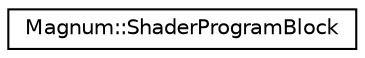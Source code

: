 digraph "圖形化之類別階層"
{
  edge [fontname="Helvetica",fontsize="10",labelfontname="Helvetica",labelfontsize="10"];
  node [fontname="Helvetica",fontsize="10",shape=record];
  rankdir="LR";
  Node1 [label="Magnum::ShaderProgramBlock",height=0.2,width=0.4,color="black", fillcolor="white", style="filled",URL="$class_magnum_1_1_shader_program_block.html"];
}
